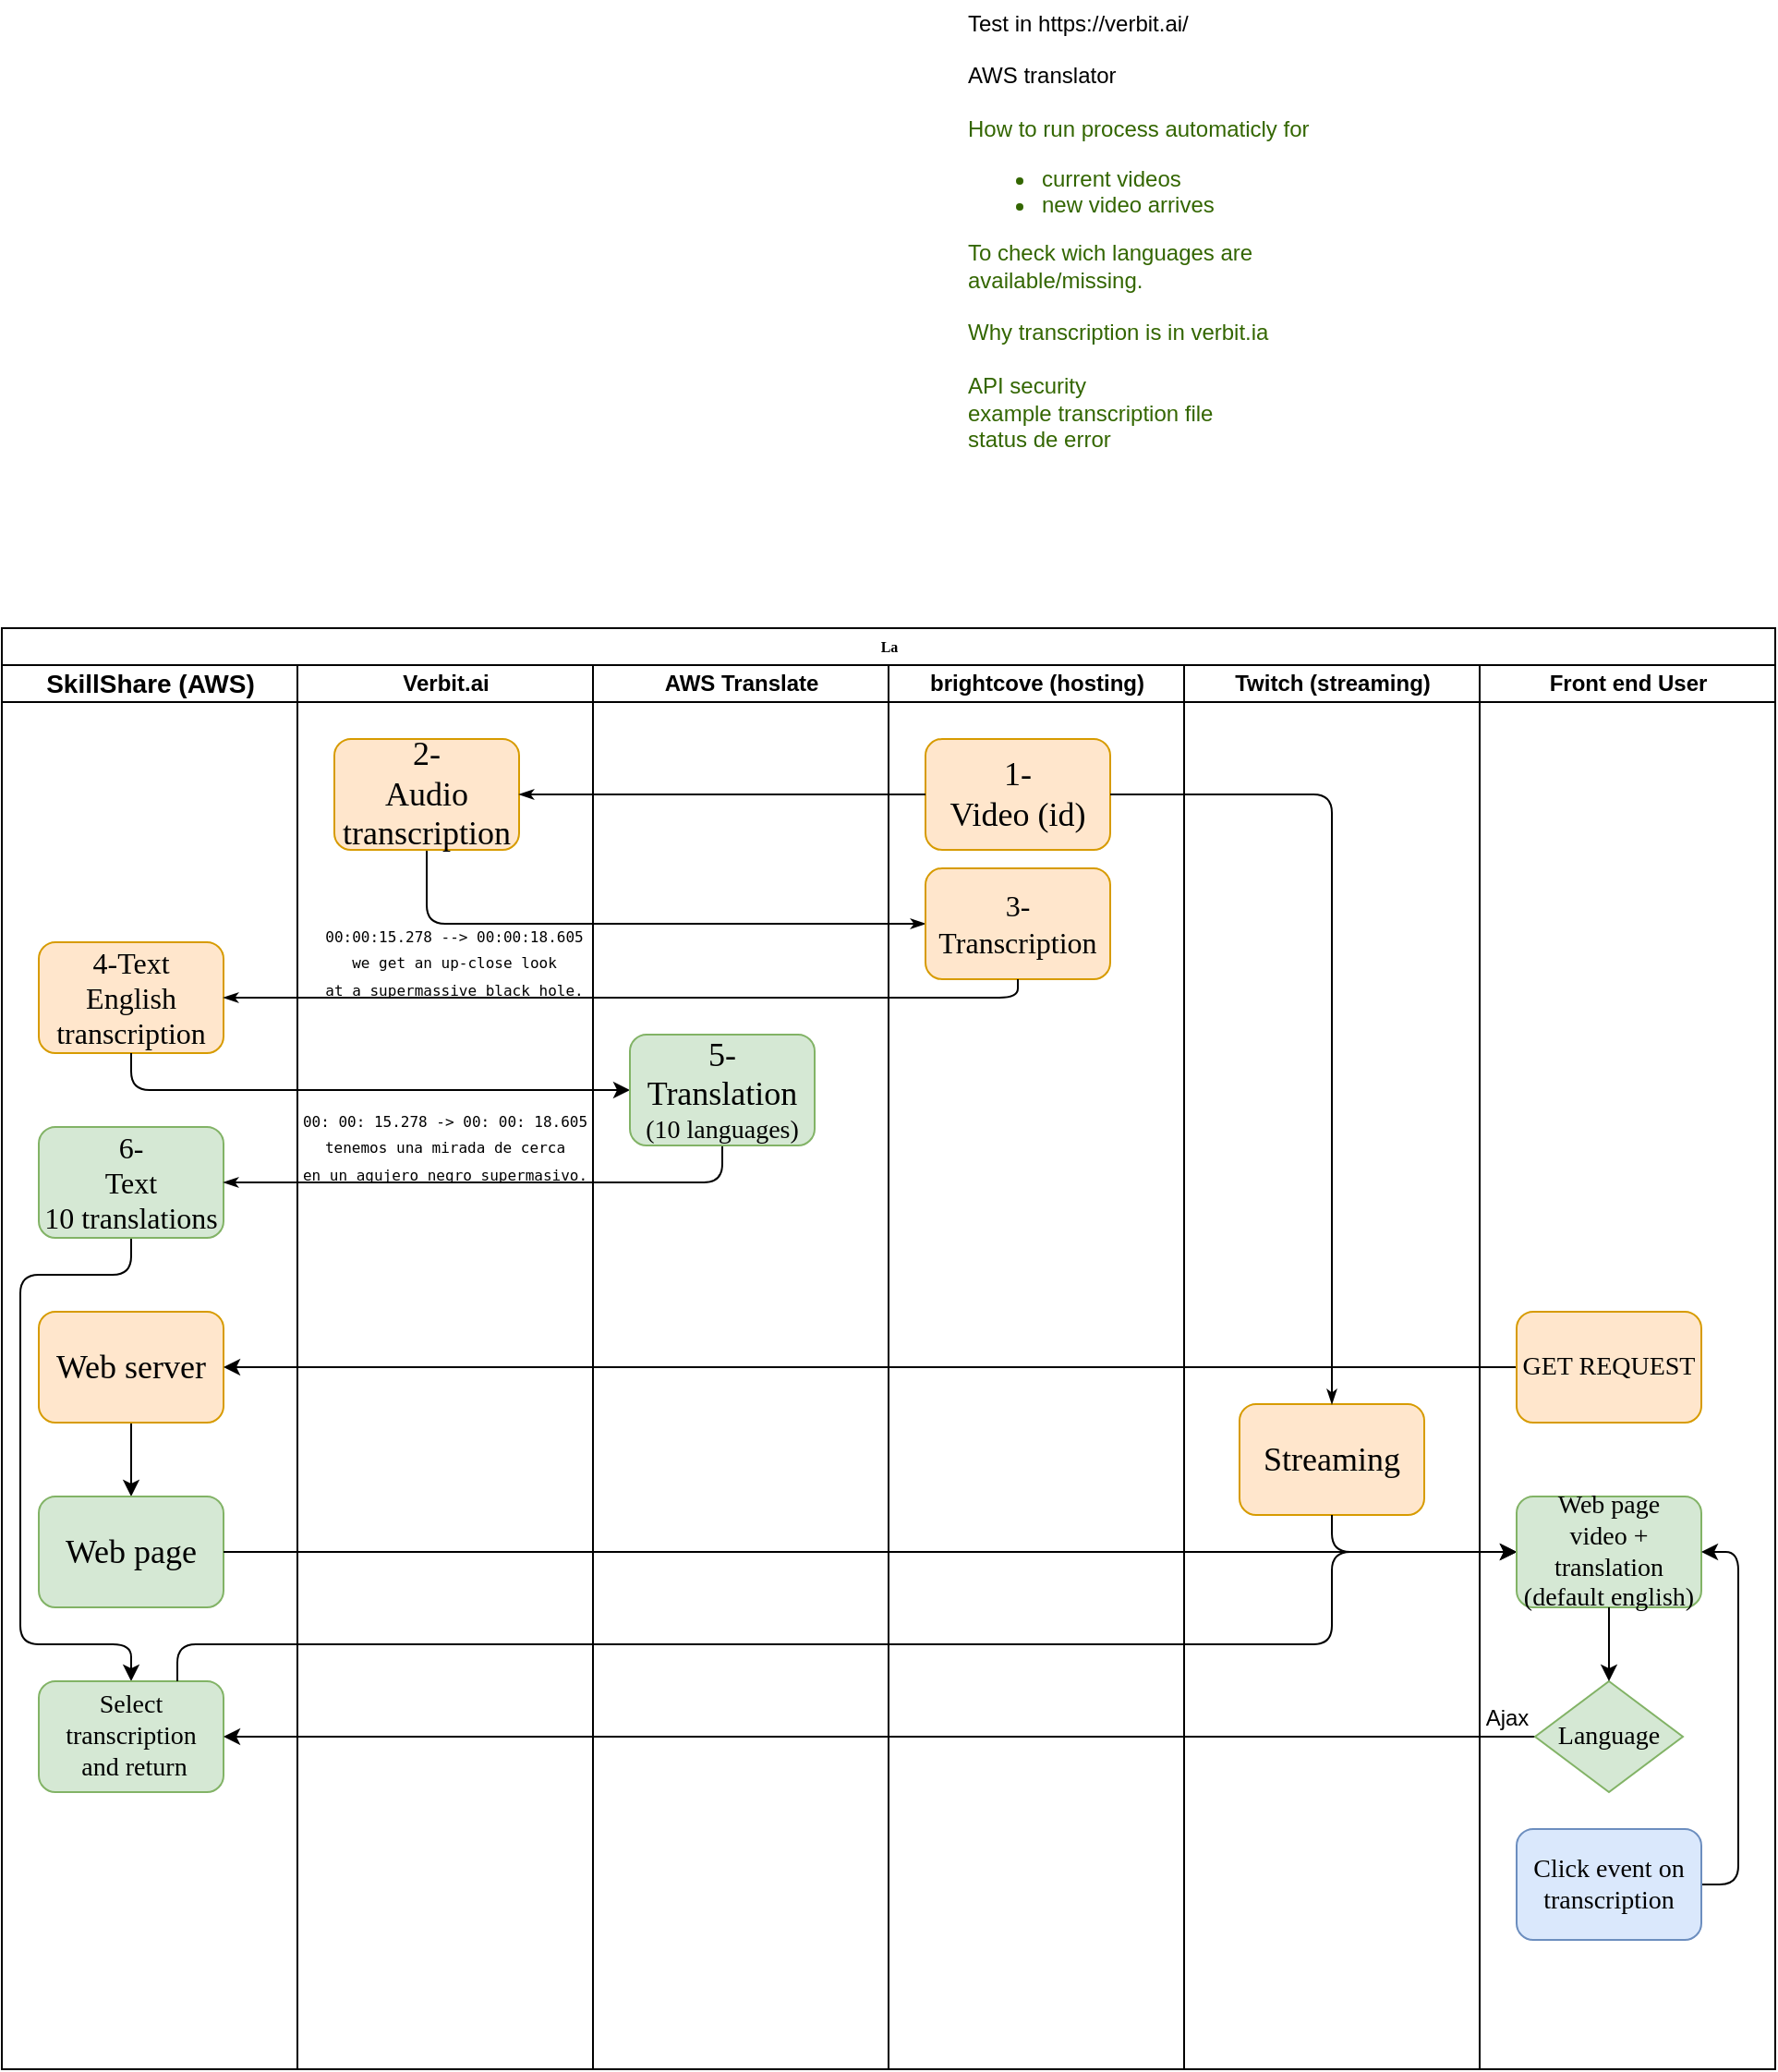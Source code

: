 <mxfile version="13.0.1" type="device"><diagram name="Page-1" id="74e2e168-ea6b-b213-b513-2b3c1d86103e"><mxGraphModel dx="1108" dy="1363" grid="1" gridSize="10" guides="1" tooltips="1" connect="1" arrows="1" fold="1" page="1" pageScale="1" pageWidth="1100" pageHeight="850" background="#ffffff" math="0" shadow="0"><root><mxCell id="0"/><mxCell id="1" parent="0"/><mxCell id="4BttZSGpMBCbi7sX92UD-6" value="Test in https://verbit.ai/&lt;br&gt;&lt;br&gt;AWS translator&lt;br&gt;&lt;br&gt;&lt;font color=&quot;#336600&quot;&gt;How to run process automaticly for&lt;br&gt;&lt;ul&gt;&lt;li&gt;&lt;font color=&quot;#336600&quot;&gt;current videos&lt;/font&gt;&lt;/li&gt;&lt;li&gt;&lt;font color=&quot;#336600&quot;&gt;new video arrives&lt;/font&gt;&lt;/li&gt;&lt;/ul&gt;&lt;div&gt;To check wich languages are available/missing.&lt;/div&gt;&lt;div&gt;&lt;br&gt;&lt;/div&gt;&lt;div&gt;Why transcription is in verbit.ia&lt;/div&gt;&lt;div&gt;&lt;br&gt;&lt;/div&gt;&lt;div&gt;API security&lt;/div&gt;&lt;div&gt;example transcription file&amp;nbsp;&lt;/div&gt;&lt;div&gt;status de error&lt;/div&gt;&lt;/font&gt;" style="text;html=1;strokeColor=none;fillColor=none;align=left;verticalAlign=middle;whiteSpace=wrap;rounded=0;" parent="1" vertex="1"><mxGeometry x="590" y="-330" width="230" height="250" as="geometry"/></mxCell><mxCell id="77e6c97f196da883-1" value="La" style="swimlane;html=1;childLayout=stackLayout;startSize=20;rounded=0;shadow=0;labelBackgroundColor=none;strokeWidth=1;fontFamily=Verdana;fontSize=8;align=center;" parent="1" vertex="1"><mxGeometry x="69" y="10" width="960" height="780" as="geometry"/></mxCell><mxCell id="77e6c97f196da883-28" style="edgeStyle=orthogonalEdgeStyle;rounded=1;html=1;labelBackgroundColor=none;startArrow=none;startFill=0;startSize=5;endArrow=classicThin;endFill=1;endSize=5;jettySize=auto;orthogonalLoop=1;strokeWidth=1;fontFamily=Verdana;fontSize=8;entryX=0;entryY=0.5;entryDx=0;entryDy=0;" parent="77e6c97f196da883-1" source="77e6c97f196da883-9" target="77e6c97f196da883-12" edge="1"><mxGeometry relative="1" as="geometry"><Array as="points"><mxPoint x="230" y="160"/><mxPoint x="500" y="160"/></Array></mxGeometry></mxCell><mxCell id="77e6c97f196da883-2" value="&lt;font style=&quot;font-size: 14px&quot;&gt;SkillShare (AWS)&lt;/font&gt;" style="swimlane;html=1;startSize=20;" parent="77e6c97f196da883-1" vertex="1"><mxGeometry y="20" width="160" height="760" as="geometry"><mxRectangle y="20" width="30" height="760" as="alternateBounds"/></mxGeometry></mxCell><mxCell id="4BttZSGpMBCbi7sX92UD-18" style="edgeStyle=orthogonalEdgeStyle;rounded=1;orthogonalLoop=1;jettySize=auto;html=1;entryX=0.5;entryY=0;entryDx=0;entryDy=0;exitX=0.5;exitY=1;exitDx=0;exitDy=0;" parent="77e6c97f196da883-2" source="4BttZSGpMBCbi7sX92UD-5" target="77e6c97f196da883-22" edge="1"><mxGeometry relative="1" as="geometry"><mxPoint x="80" y="530" as="targetPoint"/><mxPoint x="80" y="390" as="sourcePoint"/><Array as="points"><mxPoint x="70" y="330"/><mxPoint x="10" y="330"/><mxPoint x="10" y="530"/><mxPoint x="70" y="530"/></Array></mxGeometry></mxCell><mxCell id="4BttZSGpMBCbi7sX92UD-25" style="edgeStyle=orthogonalEdgeStyle;rounded=0;orthogonalLoop=1;jettySize=auto;html=1;exitX=0.5;exitY=1;exitDx=0;exitDy=0;entryX=0.5;entryY=0;entryDx=0;entryDy=0;" parent="77e6c97f196da883-2" source="77e6c97f196da883-21" target="77e6c97f196da883-18" edge="1"><mxGeometry relative="1" as="geometry"><mxPoint x="10" y="600" as="targetPoint"/><mxPoint x="560" y="590" as="sourcePoint"/><Array as="points"/></mxGeometry></mxCell><mxCell id="77e6c97f196da883-15" value="&lt;font size=&quot;3&quot;&gt;4-Text&lt;br&gt;English transcription&lt;br&gt;&lt;/font&gt;" style="rounded=1;whiteSpace=wrap;html=1;shadow=0;labelBackgroundColor=none;strokeWidth=1;fontFamily=Verdana;fontSize=8;align=center;fillColor=#ffe6cc;strokeColor=#d79b00;" parent="77e6c97f196da883-2" vertex="1"><mxGeometry x="20" y="150" width="100" height="60" as="geometry"/></mxCell><mxCell id="4BttZSGpMBCbi7sX92UD-5" value="&lt;font size=&quot;3&quot;&gt;6-&lt;br&gt;Text&lt;br&gt;10 translations&lt;br&gt;&lt;/font&gt;" style="rounded=1;whiteSpace=wrap;html=1;shadow=0;labelBackgroundColor=none;strokeWidth=1;fontFamily=Verdana;fontSize=8;align=center;fillColor=#d5e8d4;strokeColor=#82b366;" parent="77e6c97f196da883-2" vertex="1"><mxGeometry x="20" y="250" width="100" height="60" as="geometry"/></mxCell><mxCell id="77e6c97f196da883-21" value="&lt;font style=&quot;font-size: 18px&quot;&gt;Web server&lt;/font&gt;" style="rounded=1;whiteSpace=wrap;html=1;shadow=0;labelBackgroundColor=none;strokeWidth=1;fontFamily=Verdana;fontSize=8;align=center;fillColor=#ffe6cc;strokeColor=#d79b00;" parent="77e6c97f196da883-2" vertex="1"><mxGeometry x="20" y="350" width="100" height="60" as="geometry"/></mxCell><mxCell id="77e6c97f196da883-18" value="&lt;font style=&quot;font-size: 18px&quot;&gt;Web page&lt;/font&gt;" style="rounded=1;whiteSpace=wrap;html=1;shadow=0;labelBackgroundColor=none;strokeWidth=1;fontFamily=Verdana;fontSize=8;align=center;fillColor=#d5e8d4;strokeColor=#82b366;" parent="77e6c97f196da883-2" vertex="1"><mxGeometry x="20" y="450" width="100" height="60" as="geometry"/></mxCell><mxCell id="77e6c97f196da883-22" value="&lt;font style=&quot;font-size: 14px&quot;&gt;Select transcription&lt;br&gt;&amp;nbsp;and return&lt;/font&gt;" style="rounded=1;whiteSpace=wrap;html=1;shadow=0;labelBackgroundColor=none;strokeWidth=1;fontFamily=Verdana;fontSize=8;align=center;fillColor=#d5e8d4;strokeColor=#82b366;" parent="77e6c97f196da883-2" vertex="1"><mxGeometry x="20" y="550" width="100" height="60" as="geometry"/></mxCell><mxCell id="4BttZSGpMBCbi7sX92UD-3" style="edgeStyle=orthogonalEdgeStyle;rounded=1;orthogonalLoop=1;jettySize=auto;html=1;exitX=0.5;exitY=1;exitDx=0;exitDy=0;entryX=0;entryY=0.5;entryDx=0;entryDy=0;" parent="77e6c97f196da883-1" source="77e6c97f196da883-15" target="77e6c97f196da883-17" edge="1"><mxGeometry relative="1" as="geometry"><mxPoint x="340" y="460" as="targetPoint"/><mxPoint x="120" y="350" as="sourcePoint"/><Array as="points"><mxPoint x="70" y="250"/></Array></mxGeometry></mxCell><mxCell id="4BttZSGpMBCbi7sX92UD-4" style="edgeStyle=orthogonalEdgeStyle;rounded=1;html=1;labelBackgroundColor=none;startArrow=none;startFill=0;startSize=5;endArrow=classicThin;endFill=1;endSize=5;jettySize=auto;orthogonalLoop=1;strokeWidth=1;fontFamily=Verdana;fontSize=8;exitX=0.5;exitY=1;exitDx=0;exitDy=0;entryX=1;entryY=0.5;entryDx=0;entryDy=0;" parent="77e6c97f196da883-1" source="77e6c97f196da883-17" target="4BttZSGpMBCbi7sX92UD-5" edge="1"><mxGeometry relative="1" as="geometry"><mxPoint x="250" y="210" as="sourcePoint"/><mxPoint x="120" y="440" as="targetPoint"/><Array as="points"><mxPoint x="390" y="300"/></Array></mxGeometry></mxCell><mxCell id="77e6c97f196da883-3" value="Verbit.ai" style="swimlane;html=1;startSize=20;" parent="77e6c97f196da883-1" vertex="1"><mxGeometry x="160" y="20" width="160" height="760" as="geometry"/></mxCell><mxCell id="4BttZSGpMBCbi7sX92UD-19" value="&lt;pre&gt;&lt;span class=&quot;tlid-translation translation&quot; lang=&quot;es&quot;&gt;&lt;font style=&quot;font-size: 8px&quot;&gt;&lt;span title=&quot;&quot;&gt;00: 00: 15.278 -&amp;gt; 00: 00: 18.605&lt;/span&gt;&lt;br&gt;&lt;span title=&quot;&quot;&gt;tenemos una mirada de cerca&lt;/span&gt;&lt;br&gt;&lt;span title=&quot;&quot; class=&quot;&quot;&gt;en un agujero negro supermasivo.&lt;/span&gt;&lt;/font&gt;&lt;/span&gt;&lt;br&gt;&lt;/pre&gt;" style="text;html=1;strokeColor=none;fillColor=none;align=center;verticalAlign=middle;whiteSpace=wrap;rounded=0;" parent="77e6c97f196da883-3" vertex="1"><mxGeometry x="5" y="230" width="150" height="60" as="geometry"/></mxCell><mxCell id="4BttZSGpMBCbi7sX92UD-8" value="&lt;pre&gt;&lt;font style=&quot;font-size: 8px&quot;&gt;00:00:15.278 --&amp;gt; 00:00:18.605&lt;br/&gt;we get an up-close look&lt;br/&gt;at a supermassive black hole.&lt;/font&gt;&lt;/pre&gt;" style="text;html=1;strokeColor=none;fillColor=none;align=center;verticalAlign=middle;whiteSpace=wrap;rounded=0;" parent="77e6c97f196da883-3" vertex="1"><mxGeometry x="10" y="130" width="150" height="60" as="geometry"/></mxCell><mxCell id="77e6c97f196da883-9" value="&lt;font style=&quot;font-size: 18px&quot;&gt;2-&lt;br&gt;Audio transcription&lt;/font&gt;" style="rounded=1;whiteSpace=wrap;html=1;shadow=0;labelBackgroundColor=none;strokeWidth=1;fontFamily=Verdana;fontSize=8;align=center;fillColor=#ffe6cc;strokeColor=#d79b00;" parent="77e6c97f196da883-3" vertex="1"><mxGeometry x="20" y="40" width="100" height="60" as="geometry"/></mxCell><mxCell id="77e6c97f196da883-4" value="AWS Translate" style="swimlane;html=1;startSize=20;" parent="77e6c97f196da883-1" vertex="1"><mxGeometry x="320" y="20" width="160" height="760" as="geometry"/></mxCell><mxCell id="77e6c97f196da883-17" value="&lt;font&gt;&lt;span style=&quot;font-size: 18px&quot;&gt;5-&lt;br&gt;Translation&lt;/span&gt;&lt;br&gt;&lt;font style=&quot;font-size: 14px&quot;&gt;(10 languages)&lt;/font&gt;&lt;br&gt;&lt;/font&gt;" style="rounded=1;whiteSpace=wrap;html=1;shadow=0;labelBackgroundColor=none;strokeWidth=1;fontFamily=Verdana;fontSize=8;align=center;fillColor=#d5e8d4;strokeColor=#82b366;" parent="77e6c97f196da883-4" vertex="1"><mxGeometry x="20" y="200" width="100" height="60" as="geometry"/></mxCell><mxCell id="77e6c97f196da883-5" value="brightcove (hosting)" style="swimlane;html=1;startSize=20;" parent="77e6c97f196da883-1" vertex="1"><mxGeometry x="480" y="20" width="160" height="760" as="geometry"/></mxCell><mxCell id="77e6c97f196da883-12" value="&lt;h1&gt;&lt;span style=&quot;font-weight: normal&quot;&gt;3-Transcription&lt;/span&gt;&lt;/h1&gt;" style="rounded=1;whiteSpace=wrap;html=1;shadow=0;labelBackgroundColor=none;strokeWidth=1;fontFamily=Verdana;fontSize=8;align=center;fillColor=#ffe6cc;strokeColor=#d79b00;" parent="77e6c97f196da883-5" vertex="1"><mxGeometry x="20" y="110" width="100" height="60" as="geometry"/></mxCell><mxCell id="77e6c97f196da883-8" value="&lt;font style=&quot;font-size: 18px&quot;&gt;1-&lt;br&gt;Video (id)&lt;br&gt;&lt;/font&gt;" style="rounded=1;whiteSpace=wrap;html=1;shadow=0;labelBackgroundColor=none;strokeWidth=1;fontFamily=Verdana;fontSize=8;align=center;fillColor=#ffe6cc;strokeColor=#d79b00;" parent="77e6c97f196da883-5" vertex="1"><mxGeometry x="20" y="40" width="100" height="60" as="geometry"/></mxCell><mxCell id="77e6c97f196da883-6" value="Twitch (streaming)" style="swimlane;html=1;startSize=20;" parent="77e6c97f196da883-1" vertex="1"><mxGeometry x="640" y="20" width="160" height="760" as="geometry"/></mxCell><mxCell id="WP5U_IUgqzTku1RPDJRu-3" value="&lt;font style=&quot;font-size: 18px&quot;&gt;Streaming&lt;/font&gt;" style="rounded=1;whiteSpace=wrap;html=1;shadow=0;labelBackgroundColor=none;strokeWidth=1;fontFamily=Verdana;fontSize=8;align=center;fillColor=#ffe6cc;strokeColor=#d79b00;" parent="77e6c97f196da883-6" vertex="1"><mxGeometry x="30" y="400" width="100" height="60" as="geometry"/></mxCell><mxCell id="4BttZSGpMBCbi7sX92UD-10" style="edgeStyle=orthogonalEdgeStyle;rounded=0;orthogonalLoop=1;jettySize=auto;html=1;exitX=0;exitY=0.5;exitDx=0;exitDy=0;entryX=1;entryY=0.5;entryDx=0;entryDy=0;" parent="77e6c97f196da883-1" source="77e6c97f196da883-14" target="77e6c97f196da883-21" edge="1"><mxGeometry relative="1" as="geometry"><mxPoint x="120" y="470" as="targetPoint"/><mxPoint x="80" y="510" as="sourcePoint"/></mxGeometry></mxCell><mxCell id="4BttZSGpMBCbi7sX92UD-12" style="edgeStyle=orthogonalEdgeStyle;rounded=1;orthogonalLoop=1;jettySize=auto;html=1;exitX=0;exitY=0.5;exitDx=0;exitDy=0;entryX=1;entryY=0.5;entryDx=0;entryDy=0;" parent="77e6c97f196da883-1" source="77e6c97f196da883-20" target="77e6c97f196da883-22" edge="1"><mxGeometry relative="1" as="geometry"><mxPoint x="130" y="660" as="targetPoint"/><mxPoint x="130" y="580" as="sourcePoint"/></mxGeometry></mxCell><mxCell id="77e6c97f196da883-27" style="edgeStyle=orthogonalEdgeStyle;rounded=1;html=1;labelBackgroundColor=none;startArrow=none;startFill=0;startSize=5;endArrow=classicThin;endFill=1;endSize=5;jettySize=auto;orthogonalLoop=1;strokeWidth=1;fontFamily=Verdana;fontSize=8;entryX=1;entryY=0.5;entryDx=0;entryDy=0;exitX=0;exitY=0.5;exitDx=0;exitDy=0;" parent="77e6c97f196da883-1" source="77e6c97f196da883-8" target="77e6c97f196da883-9" edge="1"><mxGeometry relative="1" as="geometry"><Array as="points"><mxPoint x="490" y="90"/><mxPoint x="490" y="90"/></Array><mxPoint x="500" y="130" as="sourcePoint"/><mxPoint x="230" y="140" as="targetPoint"/></mxGeometry></mxCell><mxCell id="77e6c97f196da883-29" style="edgeStyle=orthogonalEdgeStyle;rounded=1;html=1;labelBackgroundColor=none;startArrow=none;startFill=0;startSize=5;endArrow=classicThin;endFill=1;endSize=5;jettySize=auto;orthogonalLoop=1;strokeWidth=1;fontFamily=Verdana;fontSize=8;entryX=1;entryY=0.5;entryDx=0;entryDy=0;" parent="77e6c97f196da883-1" source="77e6c97f196da883-12" target="77e6c97f196da883-15" edge="1"><mxGeometry relative="1" as="geometry"><mxPoint x="90" y="245" as="targetPoint"/><Array as="points"><mxPoint x="550" y="200"/><mxPoint x="120" y="200"/></Array></mxGeometry></mxCell><mxCell id="WP5U_IUgqzTku1RPDJRu-4" style="edgeStyle=orthogonalEdgeStyle;rounded=1;html=1;labelBackgroundColor=none;startArrow=none;startFill=0;startSize=5;endArrow=classicThin;endFill=1;endSize=5;jettySize=auto;orthogonalLoop=1;strokeWidth=1;fontFamily=Verdana;fontSize=8;exitX=1;exitY=0.5;exitDx=0;exitDy=0;entryX=0.5;entryY=0;entryDx=0;entryDy=0;" parent="77e6c97f196da883-1" source="77e6c97f196da883-8" target="WP5U_IUgqzTku1RPDJRu-3" edge="1"><mxGeometry relative="1" as="geometry"><mxPoint x="610" y="100" as="sourcePoint"/><mxPoint x="80" y="550" as="targetPoint"/><Array as="points"><mxPoint x="720" y="90"/></Array></mxGeometry></mxCell><mxCell id="4BttZSGpMBCbi7sX92UD-9" style="edgeStyle=orthogonalEdgeStyle;rounded=0;orthogonalLoop=1;jettySize=auto;html=1;exitX=1;exitY=0.5;exitDx=0;exitDy=0;entryX=0;entryY=0.5;entryDx=0;entryDy=0;" parent="77e6c97f196da883-1" source="77e6c97f196da883-18" target="77e6c97f196da883-19" edge="1"><mxGeometry relative="1" as="geometry"><mxPoint x="440" y="440" as="targetPoint"/><mxPoint x="80" y="300" as="sourcePoint"/></mxGeometry></mxCell><mxCell id="4BttZSGpMBCbi7sX92UD-17" style="edgeStyle=orthogonalEdgeStyle;rounded=1;orthogonalLoop=1;jettySize=auto;html=1;exitX=0.75;exitY=0;exitDx=0;exitDy=0;entryX=0;entryY=0.5;entryDx=0;entryDy=0;" parent="77e6c97f196da883-1" source="77e6c97f196da883-22" target="77e6c97f196da883-19" edge="1"><mxGeometry relative="1" as="geometry"><mxPoint x="510" y="580" as="targetPoint"/><mxPoint x="130" y="580" as="sourcePoint"/><Array as="points"><mxPoint x="95" y="550"/><mxPoint x="720" y="550"/><mxPoint x="720" y="500"/></Array></mxGeometry></mxCell><mxCell id="WP5U_IUgqzTku1RPDJRu-6" value="" style="endArrow=classic;html=1;rounded=1;edgeStyle=orthogonalEdgeStyle;exitX=0.5;exitY=1;exitDx=0;exitDy=0;entryX=0;entryY=0.5;entryDx=0;entryDy=0;" parent="77e6c97f196da883-1" source="WP5U_IUgqzTku1RPDJRu-3" target="77e6c97f196da883-19" edge="1"><mxGeometry width="50" height="50" relative="1" as="geometry"><mxPoint x="630" y="590" as="sourcePoint"/><mxPoint x="600" y="500" as="targetPoint"/></mxGeometry></mxCell><mxCell id="77e6c97f196da883-7" value="Front end User" style="swimlane;html=1;startSize=20;" parent="77e6c97f196da883-1" vertex="1"><mxGeometry x="800" y="20" width="160" height="760" as="geometry"/></mxCell><mxCell id="4BttZSGpMBCbi7sX92UD-14" value="Ajax" style="text;html=1;strokeColor=none;fillColor=none;align=center;verticalAlign=middle;whiteSpace=wrap;rounded=0;" parent="77e6c97f196da883-7" vertex="1"><mxGeometry x="-10" y="560" width="50" height="20" as="geometry"/></mxCell><mxCell id="77e6c97f196da883-19" value="&lt;font style=&quot;font-size: 14px&quot;&gt;Web page&lt;br&gt;video + translation&lt;br&gt;(default english)&lt;/font&gt;" style="rounded=1;whiteSpace=wrap;html=1;shadow=0;labelBackgroundColor=none;strokeWidth=1;fontFamily=Verdana;fontSize=8;align=center;fillColor=#d5e8d4;strokeColor=#82b366;" parent="77e6c97f196da883-7" vertex="1"><mxGeometry x="20" y="450" width="100" height="60" as="geometry"/></mxCell><mxCell id="77e6c97f196da883-20" value="&lt;font style=&quot;font-size: 14px&quot;&gt;Language&lt;/font&gt;" style="rhombus;whiteSpace=wrap;html=1;rounded=0;shadow=0;labelBackgroundColor=none;strokeWidth=1;fontFamily=Verdana;fontSize=8;align=center;fillColor=#d5e8d4;strokeColor=#82b366;" parent="77e6c97f196da883-7" vertex="1"><mxGeometry x="30" y="550" width="80" height="60" as="geometry"/></mxCell><mxCell id="WP5U_IUgqzTku1RPDJRu-7" value="" style="endArrow=classic;html=1;rounded=1;edgeStyle=orthogonalEdgeStyle;exitX=1;exitY=0.5;exitDx=0;exitDy=0;entryX=1;entryY=0.5;entryDx=0;entryDy=0;" parent="77e6c97f196da883-7" source="4BttZSGpMBCbi7sX92UD-22" target="77e6c97f196da883-19" edge="1"><mxGeometry width="50" height="50" relative="1" as="geometry"><mxPoint x="70" y="660" as="sourcePoint"/><mxPoint x="80" y="580" as="targetPoint"/><Array as="points"><mxPoint x="140" y="660"/><mxPoint x="140" y="480"/></Array></mxGeometry></mxCell><mxCell id="WP5U_IUgqzTku1RPDJRu-8" value="" style="endArrow=classic;html=1;rounded=1;edgeStyle=orthogonalEdgeStyle;entryX=0.5;entryY=0;entryDx=0;entryDy=0;exitX=0.5;exitY=1;exitDx=0;exitDy=0;" parent="77e6c97f196da883-7" source="77e6c97f196da883-19" target="77e6c97f196da883-20" edge="1"><mxGeometry width="50" height="50" relative="1" as="geometry"><mxPoint x="-150" y="590.0" as="sourcePoint"/><mxPoint x="-180" y="500" as="targetPoint"/></mxGeometry></mxCell><mxCell id="4BttZSGpMBCbi7sX92UD-22" value="&lt;span style=&quot;font-size: 14px&quot;&gt;Click event on transcription&lt;/span&gt;" style="rounded=1;whiteSpace=wrap;html=1;shadow=0;labelBackgroundColor=none;strokeWidth=1;fontFamily=Verdana;fontSize=8;align=center;fillColor=#dae8fc;strokeColor=#6c8ebf;" parent="77e6c97f196da883-7" vertex="1"><mxGeometry x="20" y="630" width="100" height="60" as="geometry"/></mxCell><mxCell id="77e6c97f196da883-14" value="&lt;font style=&quot;font-size: 14px&quot;&gt;GET REQUEST&lt;/font&gt;" style="rounded=1;whiteSpace=wrap;html=1;shadow=0;labelBackgroundColor=none;strokeWidth=1;fontFamily=Verdana;fontSize=8;align=center;fillColor=#ffe6cc;strokeColor=#d79b00;" parent="77e6c97f196da883-7" vertex="1"><mxGeometry x="20" y="350" width="100" height="60" as="geometry"/></mxCell></root></mxGraphModel></diagram></mxfile>